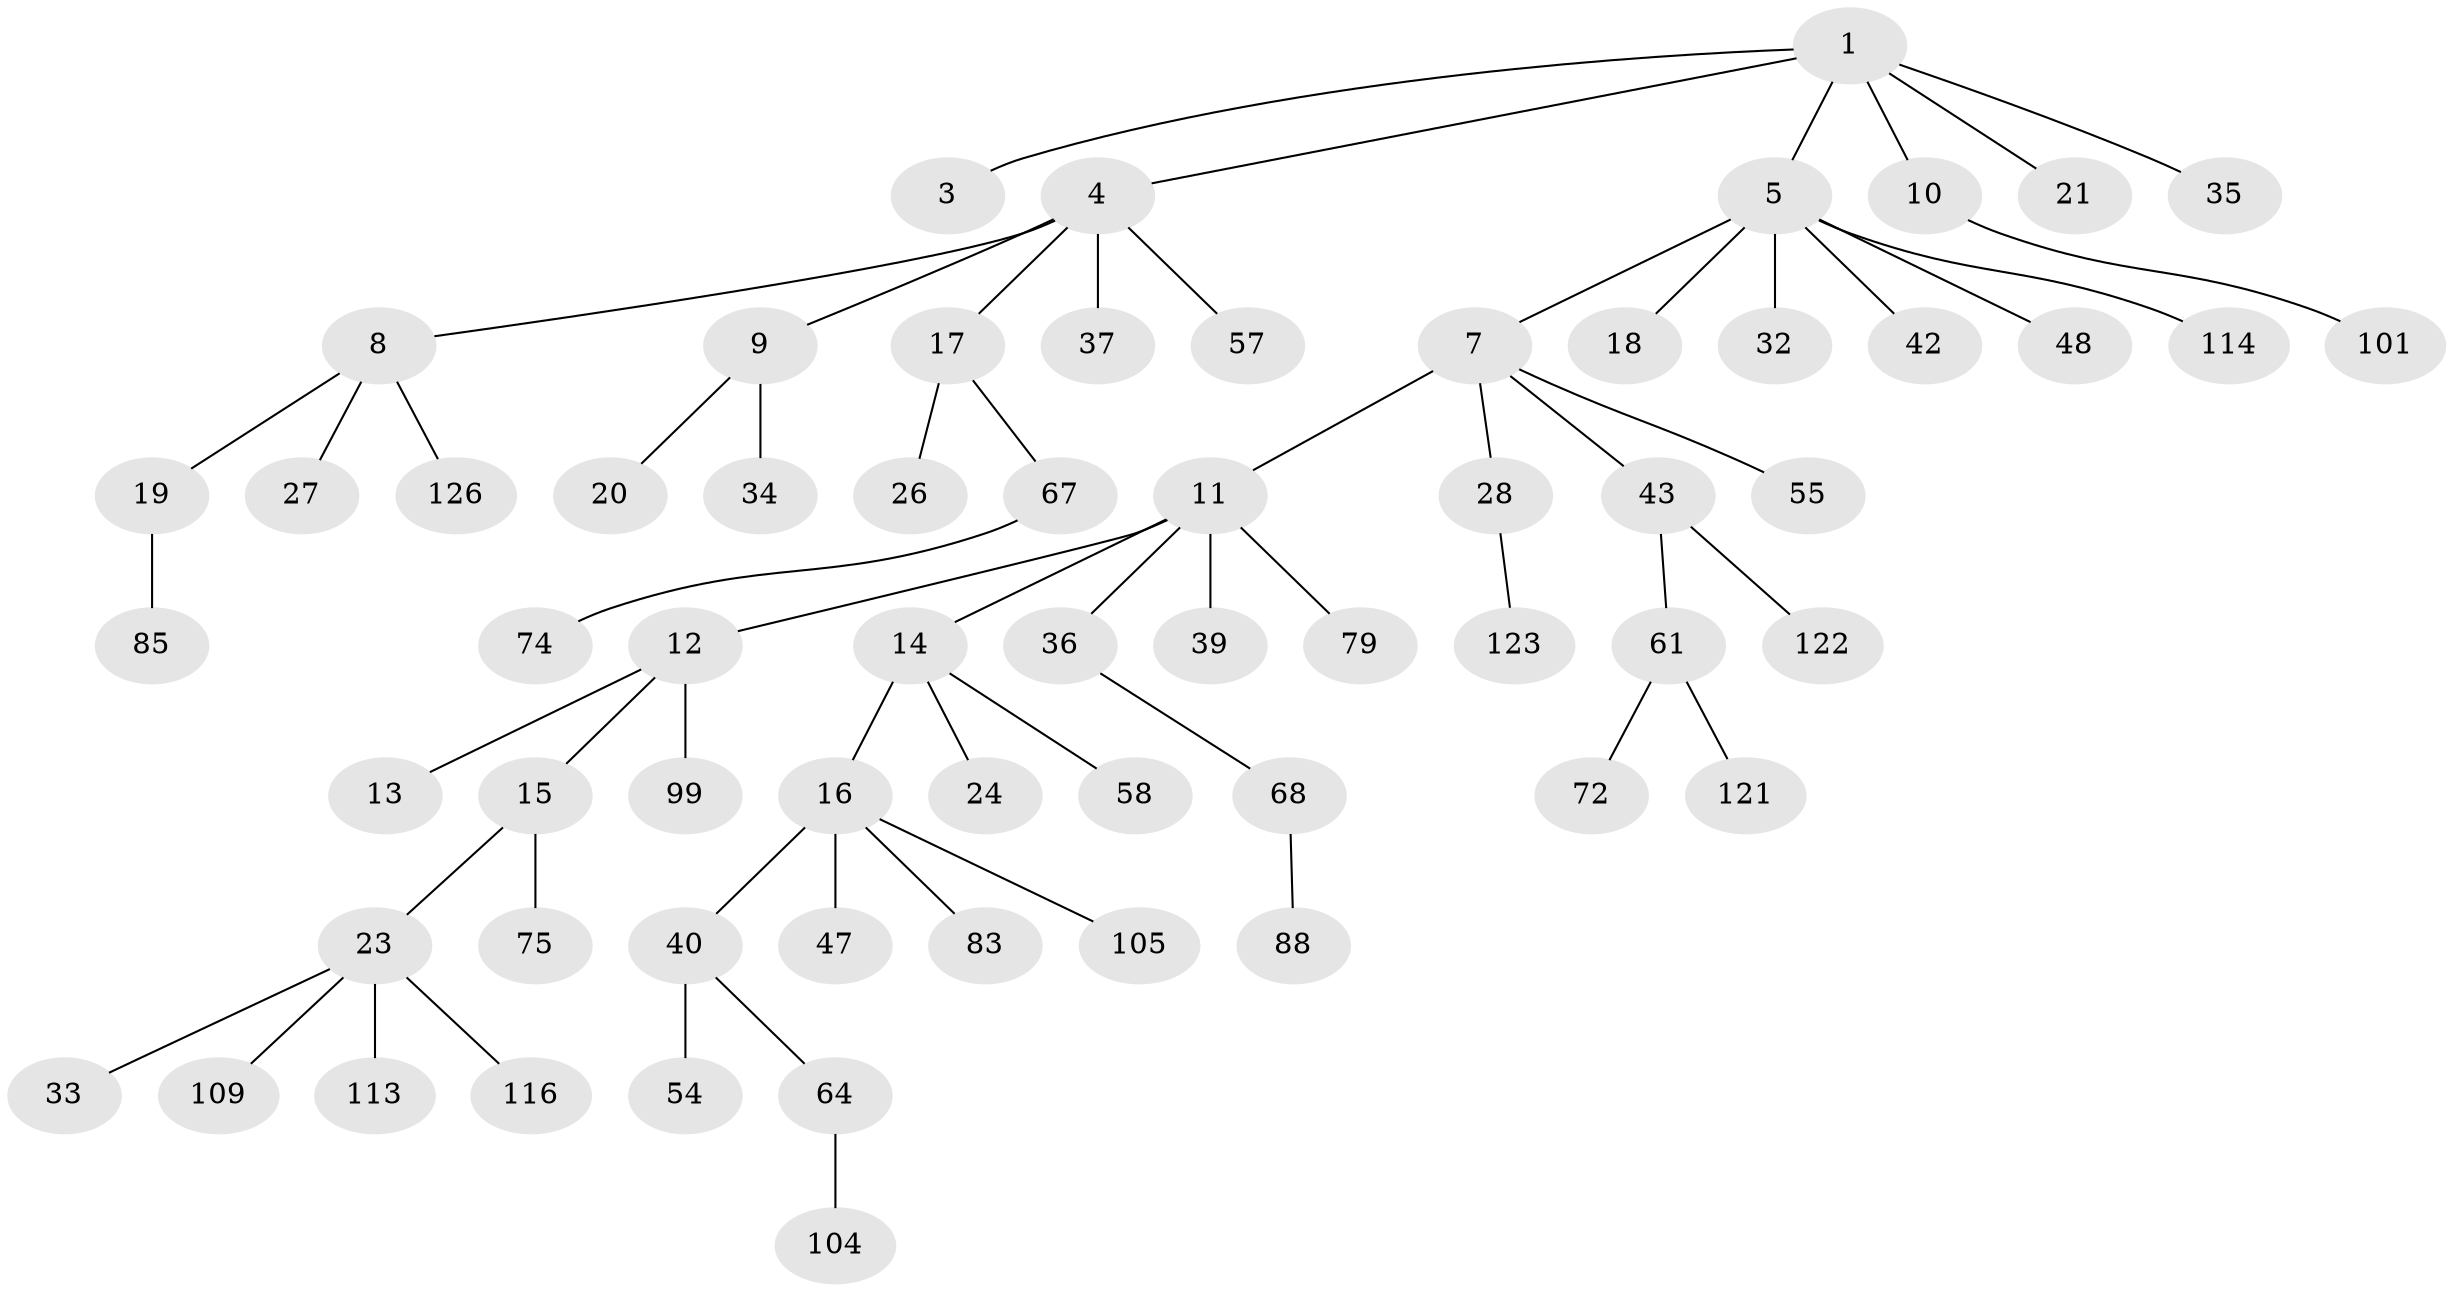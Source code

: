 // original degree distribution, {4: 0.047619047619047616, 5: 0.047619047619047616, 2: 0.2857142857142857, 6: 0.031746031746031744, 1: 0.48412698412698413, 3: 0.10317460317460317}
// Generated by graph-tools (version 1.1) at 2025/15/03/09/25 04:15:26]
// undirected, 63 vertices, 62 edges
graph export_dot {
graph [start="1"]
  node [color=gray90,style=filled];
  1 [super="+2+65"];
  3 [super="+50"];
  4;
  5 [super="+22+62+115+6"];
  7 [super="+49"];
  8;
  9 [super="+29+38"];
  10 [super="+78"];
  11;
  12;
  13;
  14;
  15;
  16 [super="+77+30"];
  17;
  18;
  19;
  20 [super="+84"];
  21;
  23 [super="+25"];
  24 [super="+73"];
  26 [super="+60"];
  27 [super="+45"];
  28 [super="+110+102"];
  32 [super="+117+71"];
  33 [super="+53"];
  34 [super="+80+76"];
  35;
  36 [super="+41+87"];
  37;
  39;
  40 [super="+94+44"];
  42 [super="+95"];
  43 [super="+59+56+46+52"];
  47;
  48 [super="+69"];
  54;
  55;
  57;
  58;
  61 [super="+70"];
  64 [super="+66"];
  67;
  68;
  72 [super="+82"];
  74 [super="+106"];
  75 [super="+98"];
  79;
  83;
  85;
  88;
  99;
  101;
  104;
  105;
  109;
  113;
  114;
  116 [super="+119"];
  121;
  122;
  123;
  126;
  1 -- 4;
  1 -- 5;
  1 -- 35;
  1 -- 3;
  1 -- 21;
  1 -- 10;
  4 -- 8;
  4 -- 9;
  4 -- 17;
  4 -- 37;
  4 -- 57;
  5 -- 48;
  5 -- 42;
  5 -- 114;
  5 -- 32;
  5 -- 18;
  5 -- 7;
  7 -- 11;
  7 -- 28;
  7 -- 43;
  7 -- 55;
  8 -- 19;
  8 -- 27;
  8 -- 126;
  9 -- 20;
  9 -- 34;
  10 -- 101;
  11 -- 12;
  11 -- 14;
  11 -- 36;
  11 -- 39;
  11 -- 79;
  12 -- 13;
  12 -- 15;
  12 -- 99;
  14 -- 16;
  14 -- 24;
  14 -- 58;
  15 -- 23;
  15 -- 75;
  16 -- 40;
  16 -- 105;
  16 -- 83;
  16 -- 47;
  17 -- 26;
  17 -- 67;
  19 -- 85;
  23 -- 33;
  23 -- 113;
  23 -- 116;
  23 -- 109;
  28 -- 123;
  36 -- 68;
  40 -- 64;
  40 -- 54;
  43 -- 122;
  43 -- 61;
  61 -- 72;
  61 -- 121;
  64 -- 104;
  67 -- 74;
  68 -- 88;
}
